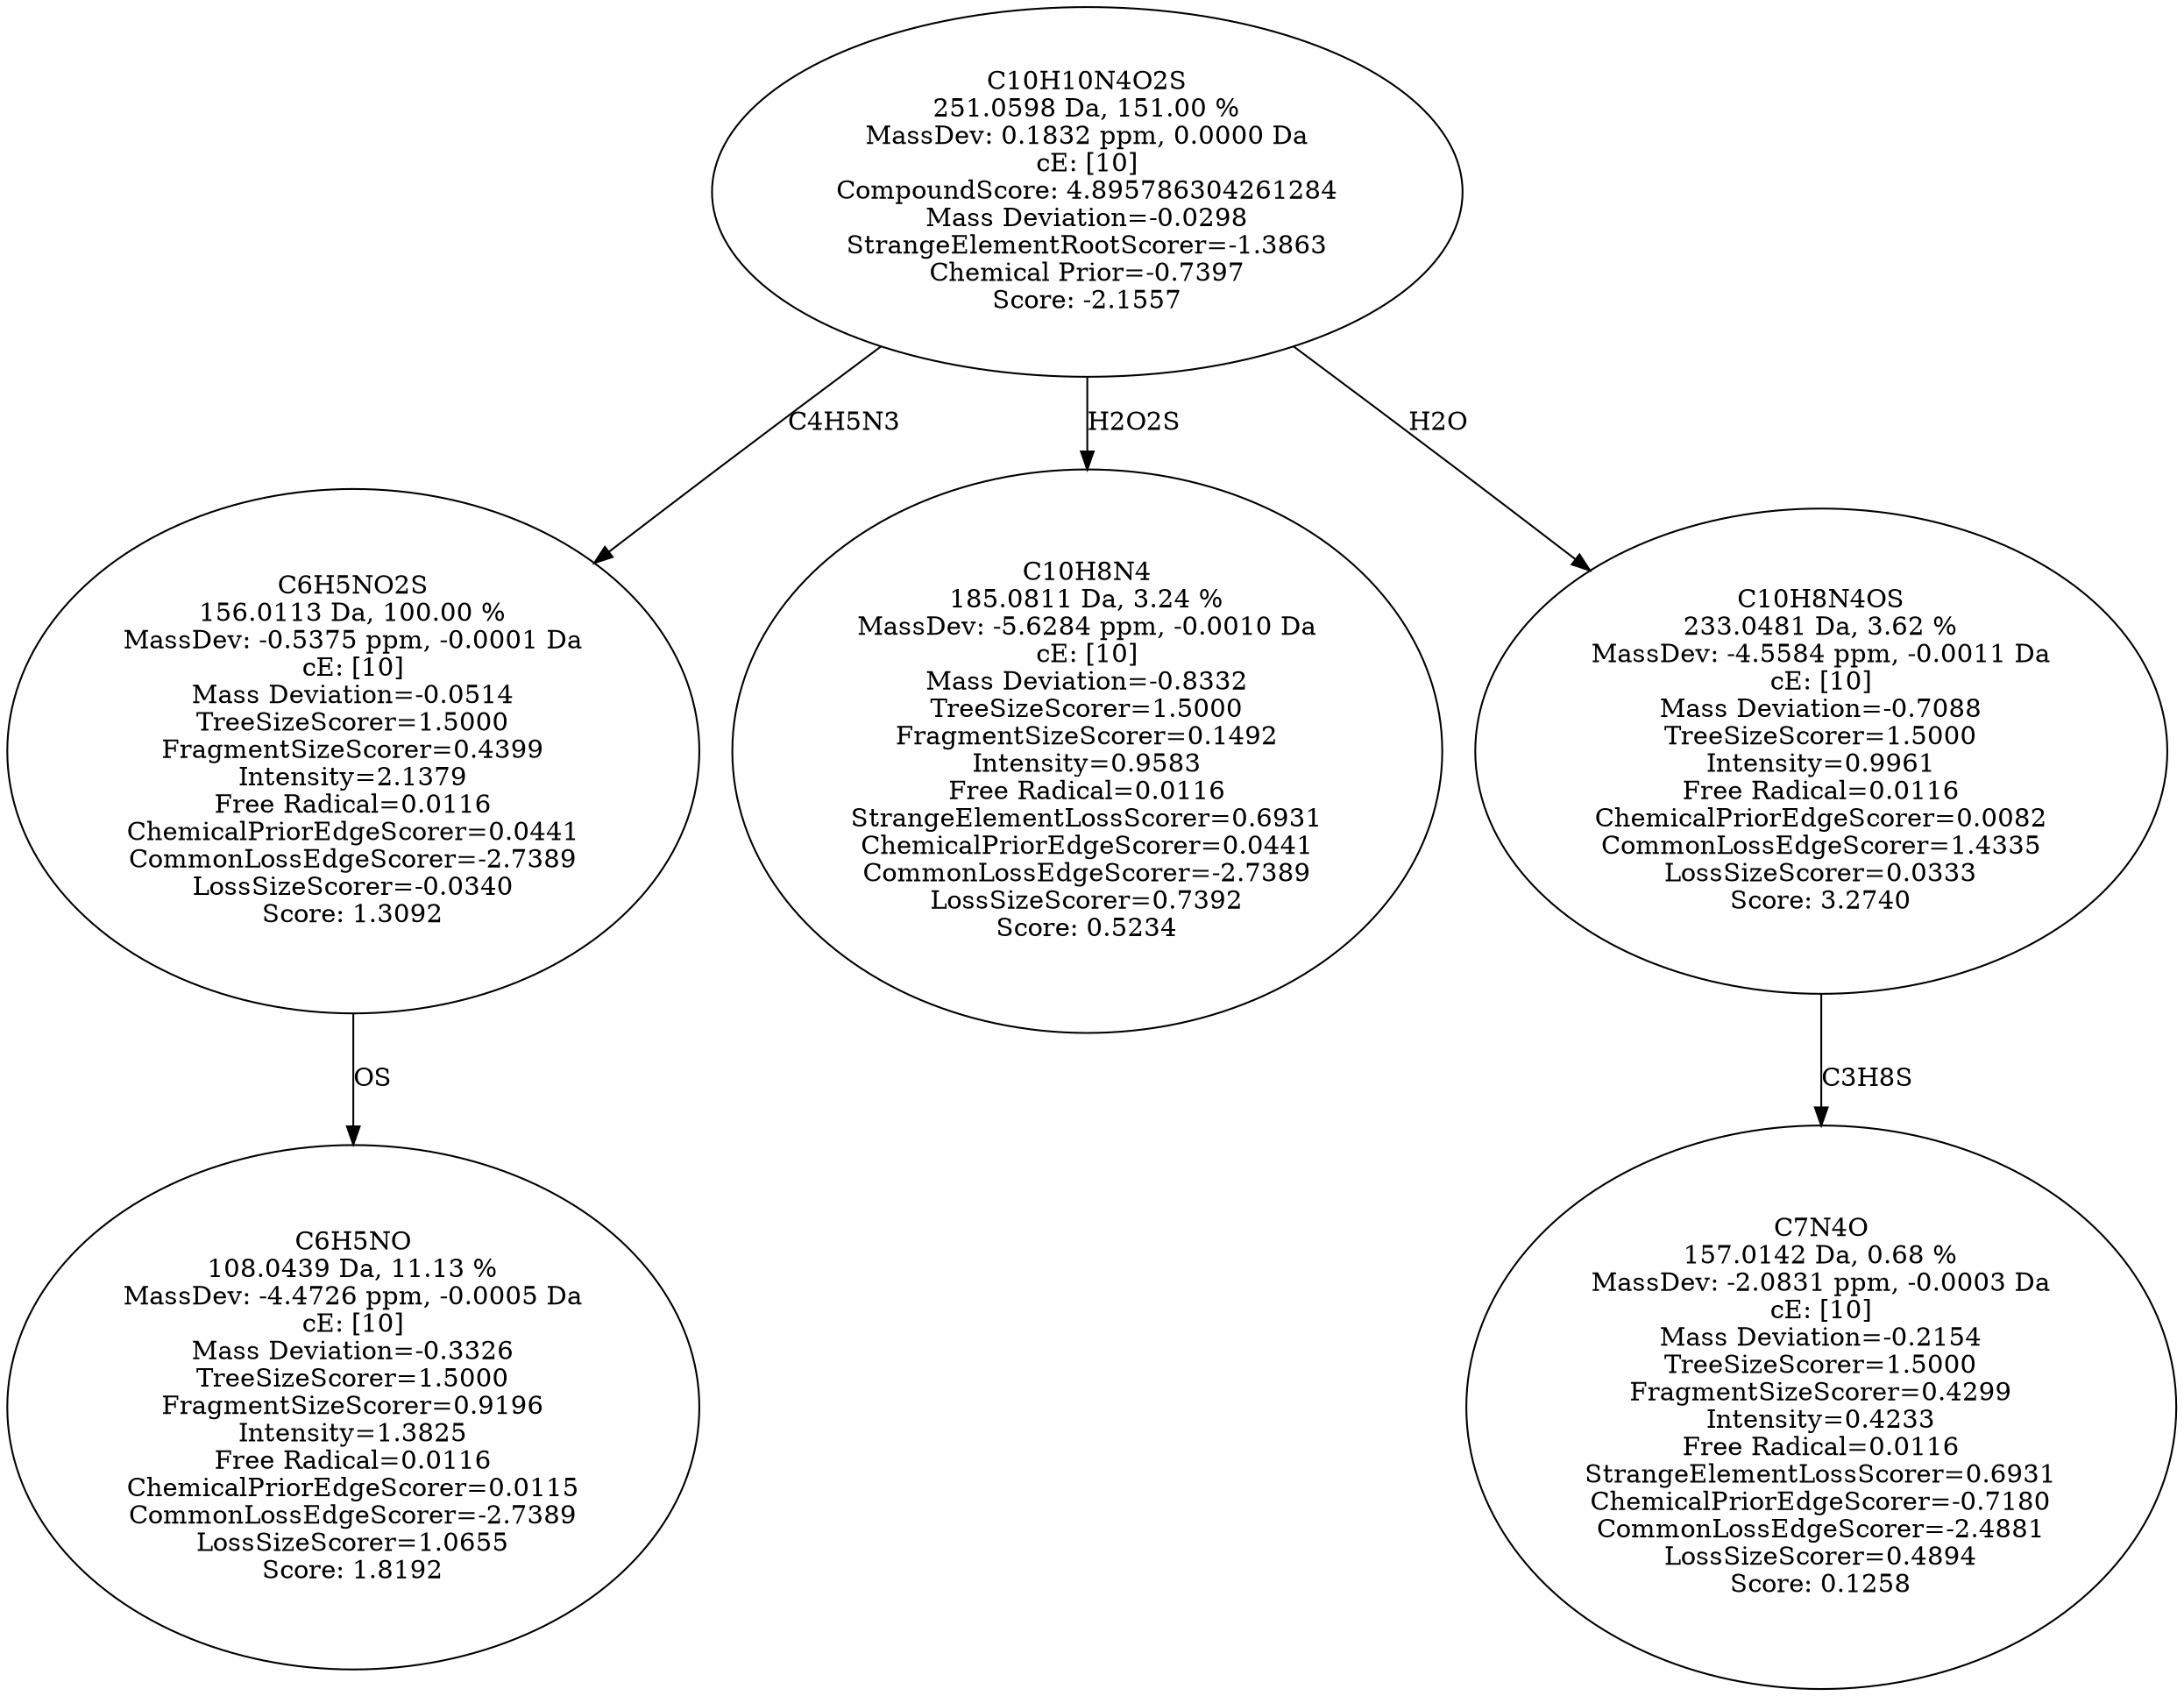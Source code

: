 strict digraph {
v1 [label="C6H5NO\n108.0439 Da, 11.13 %\nMassDev: -4.4726 ppm, -0.0005 Da\ncE: [10]\nMass Deviation=-0.3326\nTreeSizeScorer=1.5000\nFragmentSizeScorer=0.9196\nIntensity=1.3825\nFree Radical=0.0116\nChemicalPriorEdgeScorer=0.0115\nCommonLossEdgeScorer=-2.7389\nLossSizeScorer=1.0655\nScore: 1.8192"];
v2 [label="C6H5NO2S\n156.0113 Da, 100.00 %\nMassDev: -0.5375 ppm, -0.0001 Da\ncE: [10]\nMass Deviation=-0.0514\nTreeSizeScorer=1.5000\nFragmentSizeScorer=0.4399\nIntensity=2.1379\nFree Radical=0.0116\nChemicalPriorEdgeScorer=0.0441\nCommonLossEdgeScorer=-2.7389\nLossSizeScorer=-0.0340\nScore: 1.3092"];
v3 [label="C10H8N4\n185.0811 Da, 3.24 %\nMassDev: -5.6284 ppm, -0.0010 Da\ncE: [10]\nMass Deviation=-0.8332\nTreeSizeScorer=1.5000\nFragmentSizeScorer=0.1492\nIntensity=0.9583\nFree Radical=0.0116\nStrangeElementLossScorer=0.6931\nChemicalPriorEdgeScorer=0.0441\nCommonLossEdgeScorer=-2.7389\nLossSizeScorer=0.7392\nScore: 0.5234"];
v4 [label="C7N4O\n157.0142 Da, 0.68 %\nMassDev: -2.0831 ppm, -0.0003 Da\ncE: [10]\nMass Deviation=-0.2154\nTreeSizeScorer=1.5000\nFragmentSizeScorer=0.4299\nIntensity=0.4233\nFree Radical=0.0116\nStrangeElementLossScorer=0.6931\nChemicalPriorEdgeScorer=-0.7180\nCommonLossEdgeScorer=-2.4881\nLossSizeScorer=0.4894\nScore: 0.1258"];
v5 [label="C10H8N4OS\n233.0481 Da, 3.62 %\nMassDev: -4.5584 ppm, -0.0011 Da\ncE: [10]\nMass Deviation=-0.7088\nTreeSizeScorer=1.5000\nIntensity=0.9961\nFree Radical=0.0116\nChemicalPriorEdgeScorer=0.0082\nCommonLossEdgeScorer=1.4335\nLossSizeScorer=0.0333\nScore: 3.2740"];
v6 [label="C10H10N4O2S\n251.0598 Da, 151.00 %\nMassDev: 0.1832 ppm, 0.0000 Da\ncE: [10]\nCompoundScore: 4.895786304261284\nMass Deviation=-0.0298\nStrangeElementRootScorer=-1.3863\nChemical Prior=-0.7397\nScore: -2.1557"];
v2 -> v1 [label="OS"];
v6 -> v2 [label="C4H5N3"];
v6 -> v3 [label="H2O2S"];
v5 -> v4 [label="C3H8S"];
v6 -> v5 [label="H2O"];
}